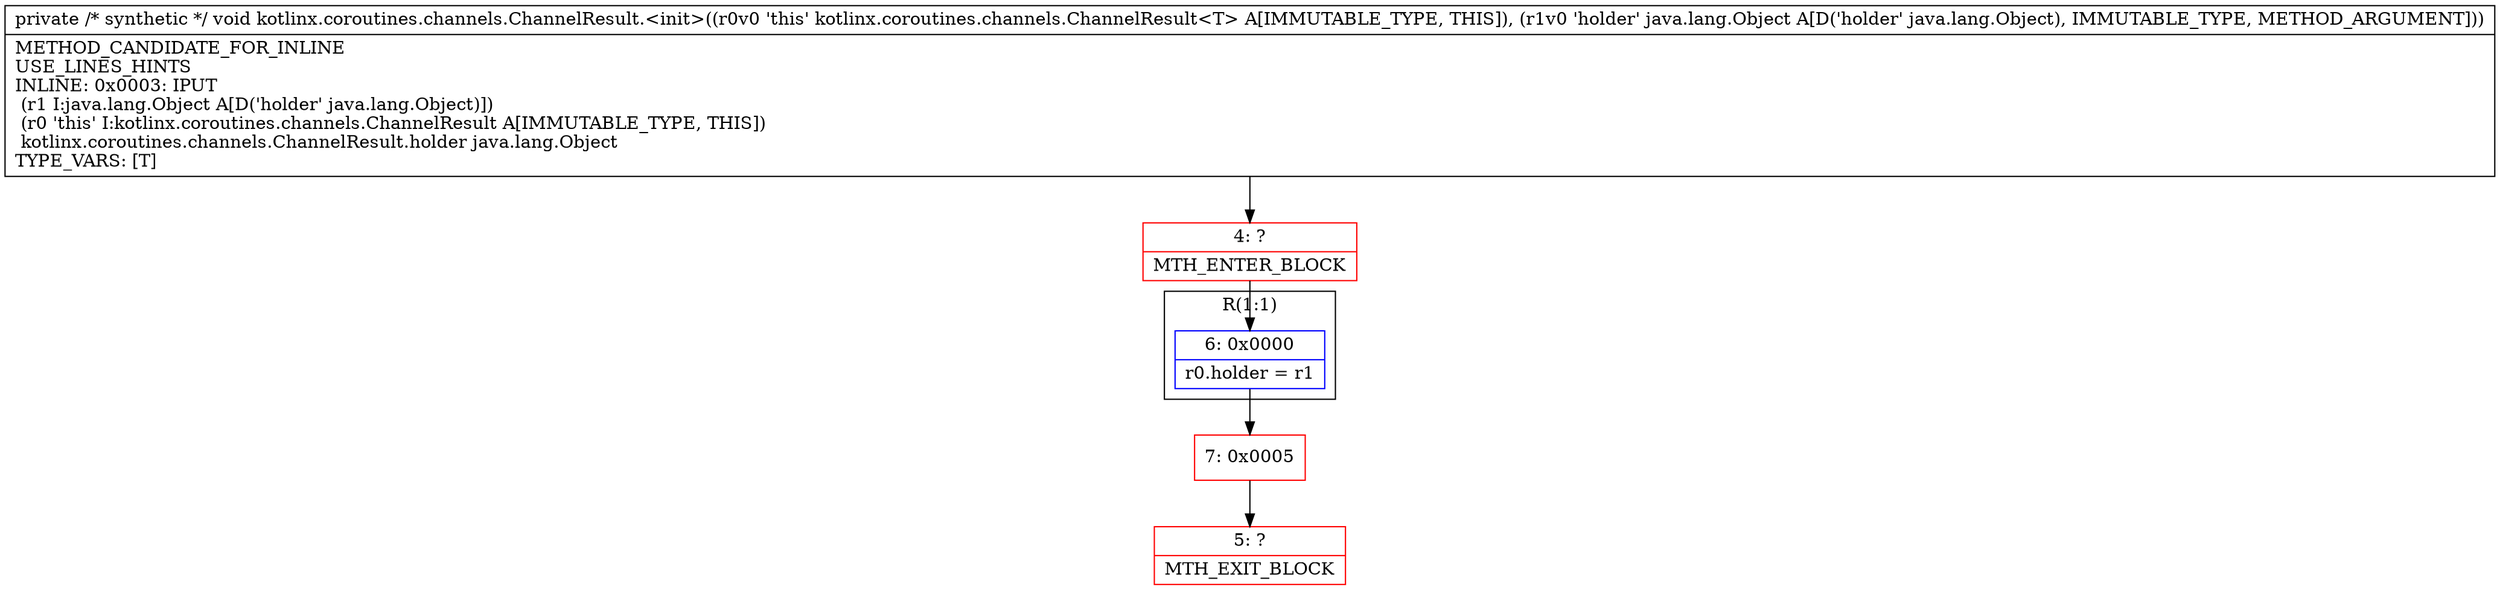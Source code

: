 digraph "CFG forkotlinx.coroutines.channels.ChannelResult.\<init\>(Ljava\/lang\/Object;)V" {
subgraph cluster_Region_186433808 {
label = "R(1:1)";
node [shape=record,color=blue];
Node_6 [shape=record,label="{6\:\ 0x0000|r0.holder = r1\l}"];
}
Node_4 [shape=record,color=red,label="{4\:\ ?|MTH_ENTER_BLOCK\l}"];
Node_7 [shape=record,color=red,label="{7\:\ 0x0005}"];
Node_5 [shape=record,color=red,label="{5\:\ ?|MTH_EXIT_BLOCK\l}"];
MethodNode[shape=record,label="{private \/* synthetic *\/ void kotlinx.coroutines.channels.ChannelResult.\<init\>((r0v0 'this' kotlinx.coroutines.channels.ChannelResult\<T\> A[IMMUTABLE_TYPE, THIS]), (r1v0 'holder' java.lang.Object A[D('holder' java.lang.Object), IMMUTABLE_TYPE, METHOD_ARGUMENT]))  | METHOD_CANDIDATE_FOR_INLINE\lUSE_LINES_HINTS\lINLINE: 0x0003: IPUT  \l  (r1 I:java.lang.Object A[D('holder' java.lang.Object)])\l  (r0 'this' I:kotlinx.coroutines.channels.ChannelResult A[IMMUTABLE_TYPE, THIS])\l kotlinx.coroutines.channels.ChannelResult.holder java.lang.Object\lTYPE_VARS: [T]\l}"];
MethodNode -> Node_4;Node_6 -> Node_7;
Node_4 -> Node_6;
Node_7 -> Node_5;
}

